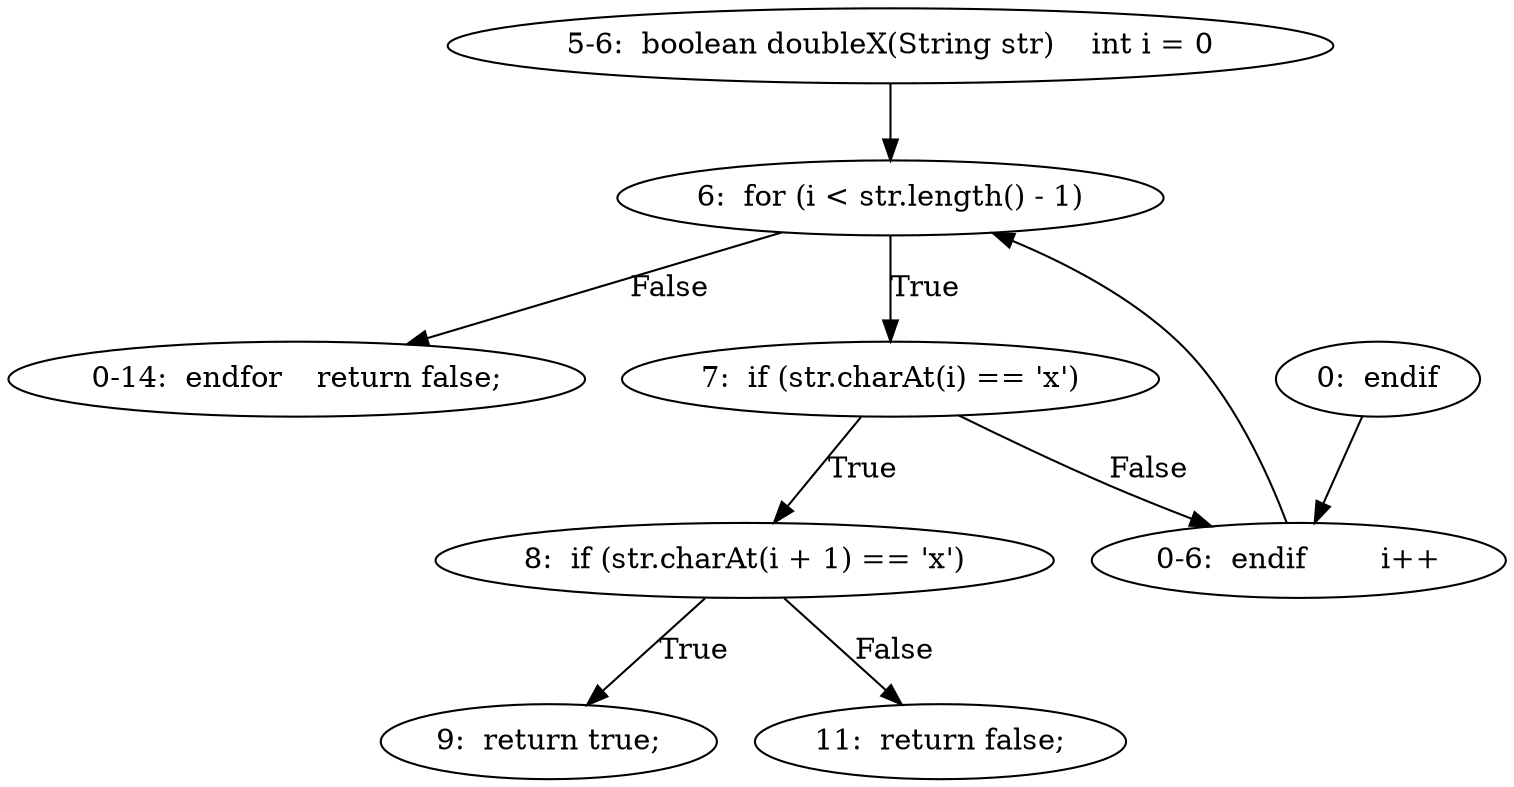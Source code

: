 digraph result_test { 
// graph-vertices
  a1  [label="5-6:  boolean doubleX(String str)	int i = 0"]; 
  2  [label="6:  for (i < str.length() - 1)"]; 
  a2  [label="0-14:  endfor	return false;"]; 
  5  [label="7:  if (str.charAt(i) == 'x')"]; 
  6  [label="8:  if (str.charAt(i + 1) == 'x')"]; 
  7  [label="9:  return true;"]; 
  8  [label="0:  endif"]; 
  9  [label="11:  return false;"]; 
  a3  [label="0-6:  endif	i++"]; 
// graph-edges
  a1 -> 2;
  2 -> a2  [label="False"]; 
  2 -> 5  [label="True"]; 
  5 -> 6  [label="True"]; 
  6 -> 7  [label="True"]; 
  6 -> 9  [label="False"]; 
  8 -> a3;
  5 -> a3  [label="False"]; 
  a3 -> 2;
}